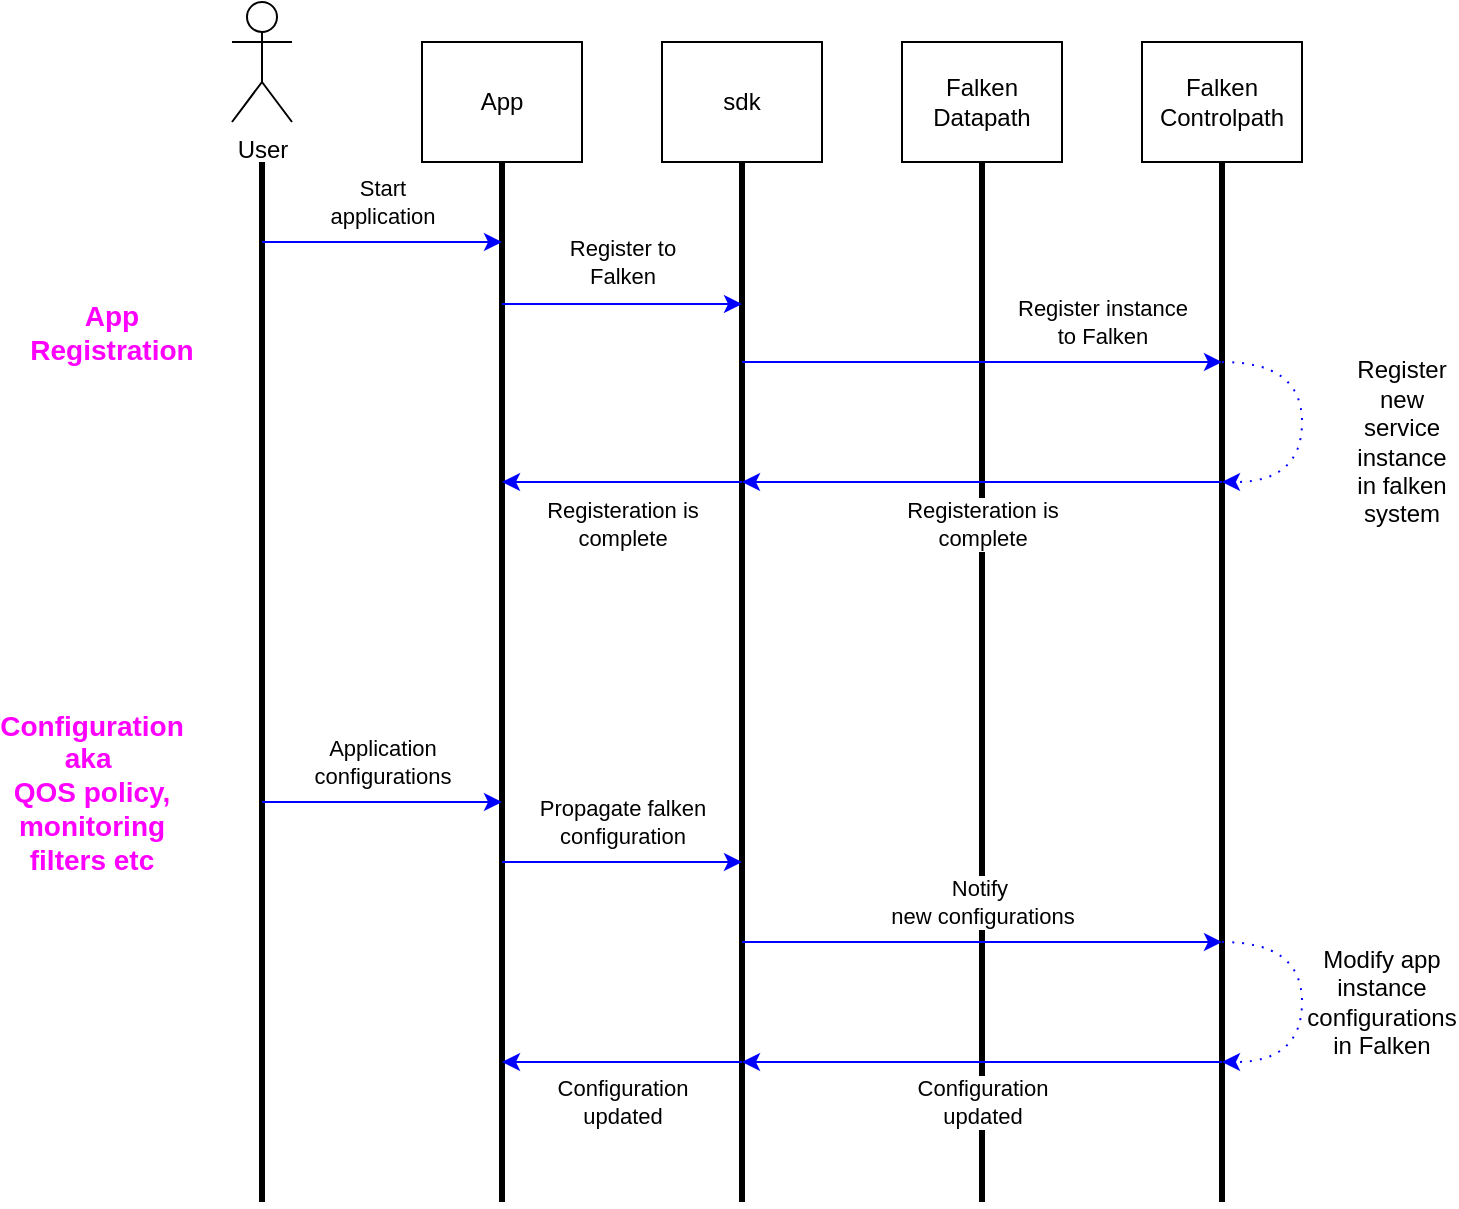 <mxfile version="13.10.8" type="github">
  <diagram id="VsD32Yqnd9QGwdsxf9Xg" name="Page-1">
    <mxGraphModel dx="1360" dy="745" grid="1" gridSize="10" guides="1" tooltips="1" connect="1" arrows="1" fold="1" page="1" pageScale="1" pageWidth="850" pageHeight="1100" math="0" shadow="0">
      <root>
        <mxCell id="0" />
        <mxCell id="1" parent="0" />
        <mxCell id="_Ieq1ObKjWpfHSGJmK0j-1" value="App" style="rounded=0;whiteSpace=wrap;html=1;" vertex="1" parent="1">
          <mxGeometry x="240" y="60" width="80" height="60" as="geometry" />
        </mxCell>
        <mxCell id="_Ieq1ObKjWpfHSGJmK0j-2" value="sdk" style="rounded=0;whiteSpace=wrap;html=1;" vertex="1" parent="1">
          <mxGeometry x="360" y="60" width="80" height="60" as="geometry" />
        </mxCell>
        <mxCell id="_Ieq1ObKjWpfHSGJmK0j-3" value="Falken Datapath" style="rounded=0;whiteSpace=wrap;html=1;" vertex="1" parent="1">
          <mxGeometry x="480" y="60" width="80" height="60" as="geometry" />
        </mxCell>
        <mxCell id="_Ieq1ObKjWpfHSGJmK0j-4" value="Falken&lt;br&gt;Controlpath" style="rounded=0;whiteSpace=wrap;html=1;" vertex="1" parent="1">
          <mxGeometry x="600" y="60" width="80" height="60" as="geometry" />
        </mxCell>
        <mxCell id="_Ieq1ObKjWpfHSGJmK0j-7" value="User" style="shape=umlActor;verticalLabelPosition=bottom;verticalAlign=top;html=1;outlineConnect=0;" vertex="1" parent="1">
          <mxGeometry x="145" y="40" width="30" height="60" as="geometry" />
        </mxCell>
        <mxCell id="_Ieq1ObKjWpfHSGJmK0j-10" value="" style="endArrow=none;html=1;strokeWidth=3;" edge="1" parent="1">
          <mxGeometry width="50" height="50" relative="1" as="geometry">
            <mxPoint x="160" y="640" as="sourcePoint" />
            <mxPoint x="160" y="120" as="targetPoint" />
          </mxGeometry>
        </mxCell>
        <mxCell id="_Ieq1ObKjWpfHSGJmK0j-11" value="" style="endArrow=none;html=1;strokeWidth=3;" edge="1" parent="1">
          <mxGeometry width="50" height="50" relative="1" as="geometry">
            <mxPoint x="280" y="640" as="sourcePoint" />
            <mxPoint x="280" y="120" as="targetPoint" />
          </mxGeometry>
        </mxCell>
        <mxCell id="_Ieq1ObKjWpfHSGJmK0j-12" value="" style="endArrow=none;html=1;strokeWidth=3;entryX=0.5;entryY=1;entryDx=0;entryDy=0;" edge="1" parent="1" target="_Ieq1ObKjWpfHSGJmK0j-2">
          <mxGeometry width="50" height="50" relative="1" as="geometry">
            <mxPoint x="400" y="640" as="sourcePoint" />
            <mxPoint x="180" y="140" as="targetPoint" />
          </mxGeometry>
        </mxCell>
        <mxCell id="_Ieq1ObKjWpfHSGJmK0j-13" value="" style="endArrow=none;html=1;strokeWidth=3;entryX=0.5;entryY=1;entryDx=0;entryDy=0;" edge="1" parent="1" target="_Ieq1ObKjWpfHSGJmK0j-3">
          <mxGeometry width="50" height="50" relative="1" as="geometry">
            <mxPoint x="520" y="640" as="sourcePoint" />
            <mxPoint x="190" y="150" as="targetPoint" />
          </mxGeometry>
        </mxCell>
        <mxCell id="_Ieq1ObKjWpfHSGJmK0j-14" value="" style="endArrow=none;html=1;strokeWidth=3;entryX=0.5;entryY=1;entryDx=0;entryDy=0;" edge="1" parent="1" target="_Ieq1ObKjWpfHSGJmK0j-4">
          <mxGeometry width="50" height="50" relative="1" as="geometry">
            <mxPoint x="640" y="640" as="sourcePoint" />
            <mxPoint x="200" y="160" as="targetPoint" />
          </mxGeometry>
        </mxCell>
        <mxCell id="_Ieq1ObKjWpfHSGJmK0j-15" value="Start&lt;br&gt;application" style="endArrow=classic;html=1;strokeWidth=1;strokeColor=#0000FF;" edge="1" parent="1">
          <mxGeometry y="20" width="50" height="50" relative="1" as="geometry">
            <mxPoint x="160" y="160" as="sourcePoint" />
            <mxPoint x="280" y="160" as="targetPoint" />
            <mxPoint as="offset" />
          </mxGeometry>
        </mxCell>
        <mxCell id="_Ieq1ObKjWpfHSGJmK0j-16" value="Register to&lt;br&gt;Falken" style="endArrow=classic;html=1;strokeWidth=1;strokeColor=#0000FF;" edge="1" parent="1">
          <mxGeometry y="21" width="50" height="50" relative="1" as="geometry">
            <mxPoint x="280" y="191" as="sourcePoint" />
            <mxPoint x="400" y="191" as="targetPoint" />
            <mxPoint as="offset" />
          </mxGeometry>
        </mxCell>
        <mxCell id="_Ieq1ObKjWpfHSGJmK0j-18" value="Register instance&lt;br&gt;to Falken" style="endArrow=classic;html=1;strokeWidth=1;strokeColor=#0000FF;" edge="1" parent="1">
          <mxGeometry x="0.5" y="20" width="50" height="50" relative="1" as="geometry">
            <mxPoint x="400" y="220" as="sourcePoint" />
            <mxPoint x="640" y="220" as="targetPoint" />
            <mxPoint as="offset" />
          </mxGeometry>
        </mxCell>
        <mxCell id="_Ieq1ObKjWpfHSGJmK0j-20" value="" style="endArrow=classic;html=1;strokeColor=#0000FF;strokeWidth=1;edgeStyle=orthogonalEdgeStyle;curved=1;dashed=1;dashPattern=1 4;" edge="1" parent="1">
          <mxGeometry width="50" height="50" relative="1" as="geometry">
            <mxPoint x="640" y="220" as="sourcePoint" />
            <mxPoint x="640" y="280" as="targetPoint" />
            <Array as="points">
              <mxPoint x="680" y="220" />
              <mxPoint x="680" y="280" />
            </Array>
          </mxGeometry>
        </mxCell>
        <mxCell id="_Ieq1ObKjWpfHSGJmK0j-21" value="Modify app instance configurations in Falken" style="text;html=1;strokeColor=none;fillColor=none;align=center;verticalAlign=middle;whiteSpace=wrap;rounded=0;" vertex="1" parent="1">
          <mxGeometry x="700" y="530" width="40" height="20" as="geometry" />
        </mxCell>
        <mxCell id="_Ieq1ObKjWpfHSGJmK0j-22" value="Registeration is&lt;br&gt;complete" style="endArrow=classic;html=1;strokeWidth=1;strokeColor=#0000FF;" edge="1" parent="1">
          <mxGeometry y="21" width="50" height="50" relative="1" as="geometry">
            <mxPoint x="640" y="280" as="sourcePoint" />
            <mxPoint x="400" y="280" as="targetPoint" />
            <mxPoint as="offset" />
          </mxGeometry>
        </mxCell>
        <mxCell id="_Ieq1ObKjWpfHSGJmK0j-29" value="&lt;font style=&quot;font-size: 14px&quot;&gt;&lt;b&gt;App Registration&lt;/b&gt;&lt;/font&gt;" style="text;html=1;strokeColor=none;fillColor=none;align=center;verticalAlign=middle;whiteSpace=wrap;rounded=0;fontColor=#FF00FF;" vertex="1" parent="1">
          <mxGeometry x="50" y="180" width="70" height="50" as="geometry" />
        </mxCell>
        <mxCell id="_Ieq1ObKjWpfHSGJmK0j-30" value="&lt;span style=&quot;font-size: 14px&quot;&gt;&lt;b&gt;Configuration&lt;br&gt;aka&amp;nbsp;&lt;br&gt;QOS policy, monitoring filters etc&lt;br&gt;&lt;/b&gt;&lt;/span&gt;" style="text;html=1;strokeColor=none;fillColor=none;align=center;verticalAlign=middle;whiteSpace=wrap;rounded=0;fontColor=#FF00FF;" vertex="1" parent="1">
          <mxGeometry x="40" y="410" width="70" height="50" as="geometry" />
        </mxCell>
        <mxCell id="_Ieq1ObKjWpfHSGJmK0j-31" value="Application&lt;br&gt;configurations" style="endArrow=classic;html=1;strokeWidth=1;strokeColor=#0000FF;" edge="1" parent="1">
          <mxGeometry y="20" width="50" height="50" relative="1" as="geometry">
            <mxPoint x="160" y="440" as="sourcePoint" />
            <mxPoint x="280" y="440" as="targetPoint" />
            <mxPoint as="offset" />
          </mxGeometry>
        </mxCell>
        <mxCell id="_Ieq1ObKjWpfHSGJmK0j-32" value="Propagate falken&lt;br&gt;configuration" style="endArrow=classic;html=1;strokeWidth=1;strokeColor=#0000FF;" edge="1" parent="1">
          <mxGeometry y="20" width="50" height="50" relative="1" as="geometry">
            <mxPoint x="280" y="470" as="sourcePoint" />
            <mxPoint x="400" y="470" as="targetPoint" />
            <mxPoint as="offset" />
          </mxGeometry>
        </mxCell>
        <mxCell id="_Ieq1ObKjWpfHSGJmK0j-33" value="Notify&amp;nbsp;&lt;br&gt;new configurations" style="endArrow=classic;html=1;strokeWidth=1;strokeColor=#0000FF;" edge="1" parent="1">
          <mxGeometry y="20" width="50" height="50" relative="1" as="geometry">
            <mxPoint x="400" y="510" as="sourcePoint" />
            <mxPoint x="640" y="510" as="targetPoint" />
            <mxPoint as="offset" />
          </mxGeometry>
        </mxCell>
        <mxCell id="_Ieq1ObKjWpfHSGJmK0j-34" value="" style="endArrow=classic;html=1;strokeColor=#0000FF;strokeWidth=1;edgeStyle=orthogonalEdgeStyle;curved=1;dashed=1;dashPattern=1 4;" edge="1" parent="1">
          <mxGeometry width="50" height="50" relative="1" as="geometry">
            <mxPoint x="640" y="510" as="sourcePoint" />
            <mxPoint x="640" y="570" as="targetPoint" />
            <Array as="points">
              <mxPoint x="680" y="510" />
              <mxPoint x="680" y="570" />
            </Array>
          </mxGeometry>
        </mxCell>
        <mxCell id="_Ieq1ObKjWpfHSGJmK0j-35" value="Register new service instance in falken system" style="text;html=1;strokeColor=none;fillColor=none;align=center;verticalAlign=middle;whiteSpace=wrap;rounded=0;" vertex="1" parent="1">
          <mxGeometry x="710" y="250" width="40" height="20" as="geometry" />
        </mxCell>
        <mxCell id="_Ieq1ObKjWpfHSGJmK0j-37" value="Configuration&lt;br&gt;updated" style="endArrow=classic;html=1;strokeWidth=1;strokeColor=#0000FF;" edge="1" parent="1">
          <mxGeometry y="20" width="50" height="50" relative="1" as="geometry">
            <mxPoint x="640" y="570" as="sourcePoint" />
            <mxPoint x="400" y="570" as="targetPoint" />
            <mxPoint as="offset" />
          </mxGeometry>
        </mxCell>
        <mxCell id="_Ieq1ObKjWpfHSGJmK0j-38" value="Registeration is&lt;br&gt;complete" style="endArrow=classic;html=1;strokeWidth=1;strokeColor=#0000FF;" edge="1" parent="1">
          <mxGeometry y="21" width="50" height="50" relative="1" as="geometry">
            <mxPoint x="400" y="280" as="sourcePoint" />
            <mxPoint x="280" y="280" as="targetPoint" />
            <mxPoint as="offset" />
          </mxGeometry>
        </mxCell>
        <mxCell id="_Ieq1ObKjWpfHSGJmK0j-39" value="Configuration&lt;br&gt;updated" style="endArrow=classic;html=1;strokeWidth=1;strokeColor=#0000FF;" edge="1" parent="1">
          <mxGeometry y="20" width="50" height="50" relative="1" as="geometry">
            <mxPoint x="400" y="570" as="sourcePoint" />
            <mxPoint x="280" y="570" as="targetPoint" />
            <mxPoint as="offset" />
          </mxGeometry>
        </mxCell>
      </root>
    </mxGraphModel>
  </diagram>
</mxfile>
